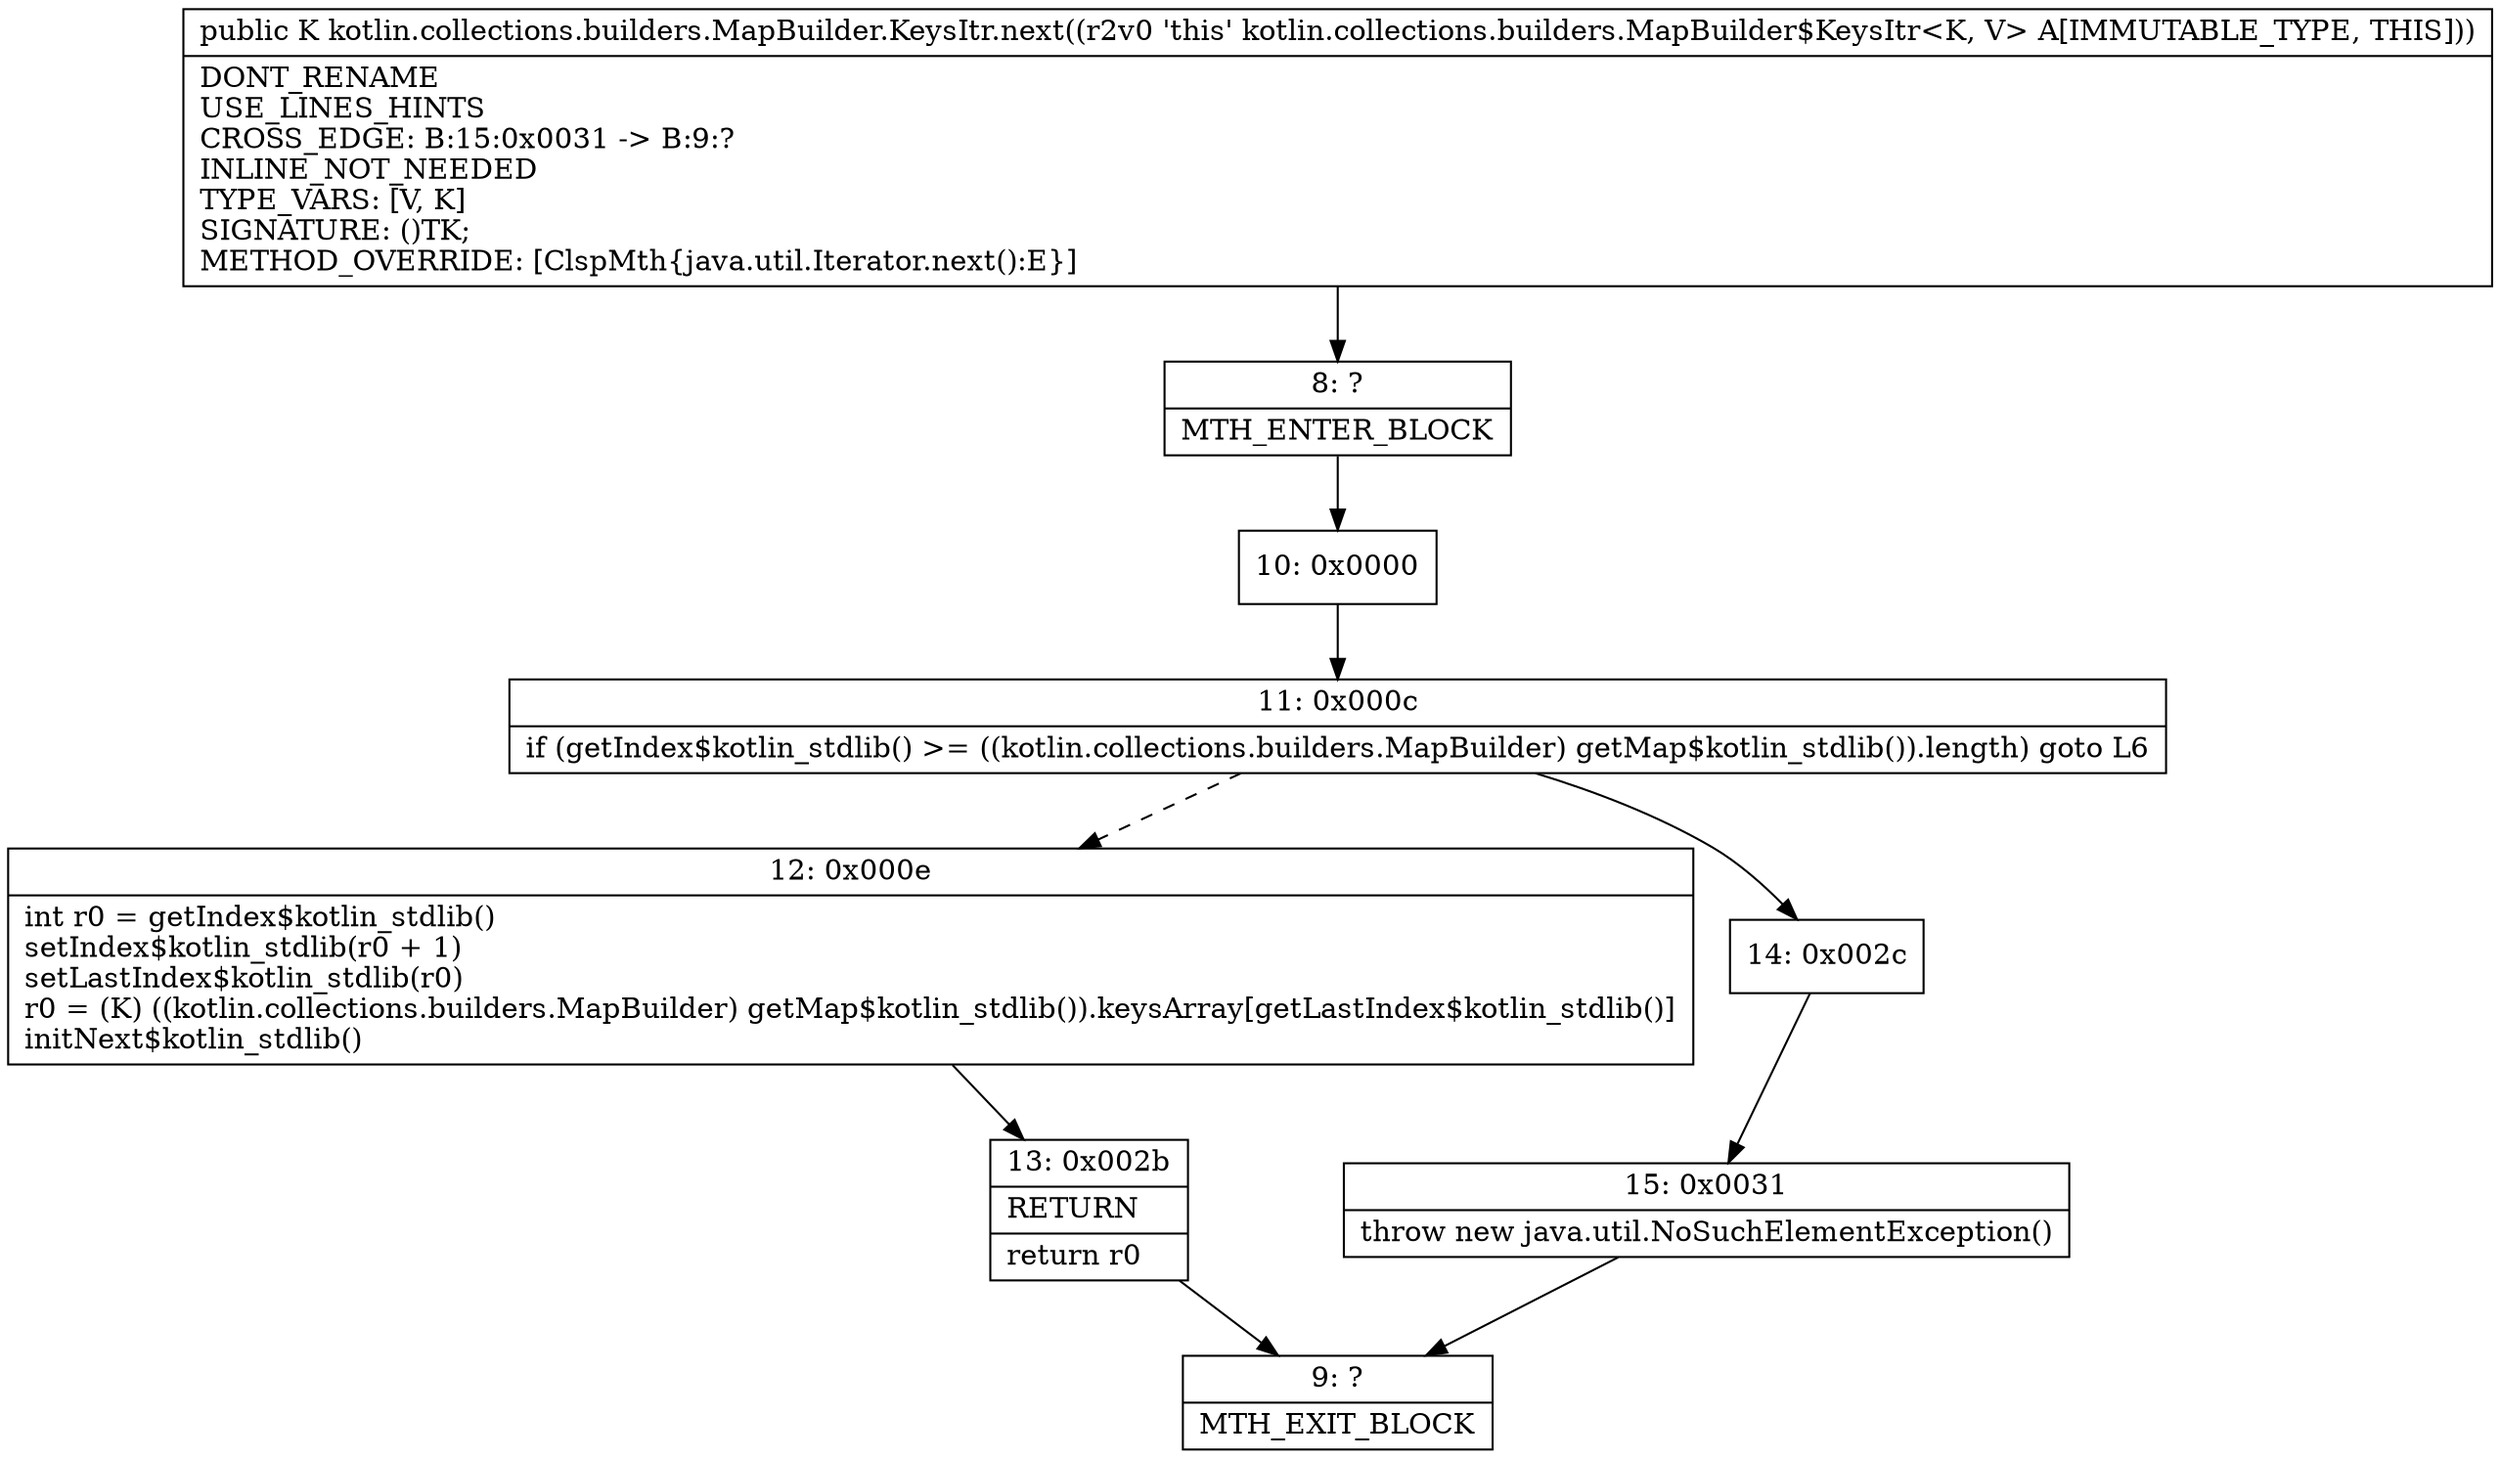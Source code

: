 digraph "CFG forkotlin.collections.builders.MapBuilder.KeysItr.next()Ljava\/lang\/Object;" {
Node_8 [shape=record,label="{8\:\ ?|MTH_ENTER_BLOCK\l}"];
Node_10 [shape=record,label="{10\:\ 0x0000}"];
Node_11 [shape=record,label="{11\:\ 0x000c|if (getIndex$kotlin_stdlib() \>= ((kotlin.collections.builders.MapBuilder) getMap$kotlin_stdlib()).length) goto L6\l}"];
Node_12 [shape=record,label="{12\:\ 0x000e|int r0 = getIndex$kotlin_stdlib()\lsetIndex$kotlin_stdlib(r0 + 1)\lsetLastIndex$kotlin_stdlib(r0)\lr0 = (K) ((kotlin.collections.builders.MapBuilder) getMap$kotlin_stdlib()).keysArray[getLastIndex$kotlin_stdlib()]\linitNext$kotlin_stdlib()\l}"];
Node_13 [shape=record,label="{13\:\ 0x002b|RETURN\l|return r0\l}"];
Node_9 [shape=record,label="{9\:\ ?|MTH_EXIT_BLOCK\l}"];
Node_14 [shape=record,label="{14\:\ 0x002c}"];
Node_15 [shape=record,label="{15\:\ 0x0031|throw new java.util.NoSuchElementException()\l}"];
MethodNode[shape=record,label="{public K kotlin.collections.builders.MapBuilder.KeysItr.next((r2v0 'this' kotlin.collections.builders.MapBuilder$KeysItr\<K, V\> A[IMMUTABLE_TYPE, THIS]))  | DONT_RENAME\lUSE_LINES_HINTS\lCROSS_EDGE: B:15:0x0031 \-\> B:9:?\lINLINE_NOT_NEEDED\lTYPE_VARS: [V, K]\lSIGNATURE: ()TK;\lMETHOD_OVERRIDE: [ClspMth\{java.util.Iterator.next():E\}]\l}"];
MethodNode -> Node_8;Node_8 -> Node_10;
Node_10 -> Node_11;
Node_11 -> Node_12[style=dashed];
Node_11 -> Node_14;
Node_12 -> Node_13;
Node_13 -> Node_9;
Node_14 -> Node_15;
Node_15 -> Node_9;
}


